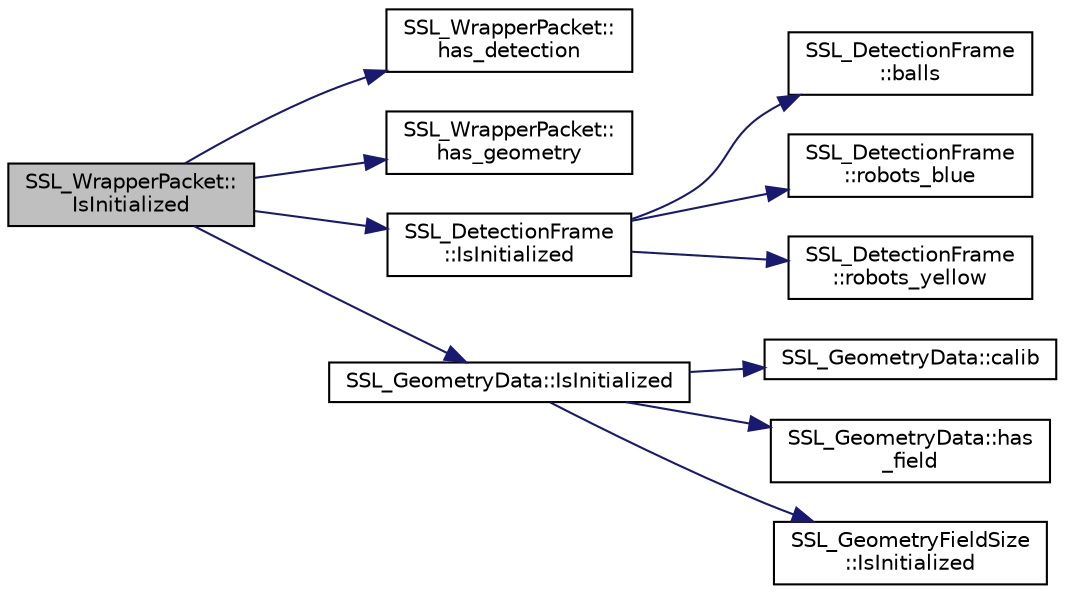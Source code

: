 digraph "SSL_WrapperPacket::IsInitialized"
{
 // INTERACTIVE_SVG=YES
  edge [fontname="Helvetica",fontsize="10",labelfontname="Helvetica",labelfontsize="10"];
  node [fontname="Helvetica",fontsize="10",shape=record];
  rankdir="LR";
  Node1 [label="SSL_WrapperPacket::\lIsInitialized",height=0.2,width=0.4,color="black", fillcolor="grey75", style="filled", fontcolor="black"];
  Node1 -> Node2 [color="midnightblue",fontsize="10",style="solid",fontname="Helvetica"];
  Node2 [label="SSL_WrapperPacket::\lhas_detection",height=0.2,width=0.4,color="black", fillcolor="white", style="filled",URL="$d3/ddc/class_s_s_l___wrapper_packet.html#ad95e2fcb3df9e634537f16bf4b04a7ac"];
  Node1 -> Node3 [color="midnightblue",fontsize="10",style="solid",fontname="Helvetica"];
  Node3 [label="SSL_WrapperPacket::\lhas_geometry",height=0.2,width=0.4,color="black", fillcolor="white", style="filled",URL="$d3/ddc/class_s_s_l___wrapper_packet.html#a2e7200a2acecac7c9ea2dfabaf82fb35"];
  Node1 -> Node4 [color="midnightblue",fontsize="10",style="solid",fontname="Helvetica"];
  Node4 [label="SSL_DetectionFrame\l::IsInitialized",height=0.2,width=0.4,color="black", fillcolor="white", style="filled",URL="$d3/dd1/class_s_s_l___detection_frame.html#a305f779fd94708ac621b7c2f248132cf"];
  Node4 -> Node5 [color="midnightblue",fontsize="10",style="solid",fontname="Helvetica"];
  Node5 [label="SSL_DetectionFrame\l::balls",height=0.2,width=0.4,color="black", fillcolor="white", style="filled",URL="$d3/dd1/class_s_s_l___detection_frame.html#a64917514ee31a1d1f8cd78017b38b45c"];
  Node4 -> Node6 [color="midnightblue",fontsize="10",style="solid",fontname="Helvetica"];
  Node6 [label="SSL_DetectionFrame\l::robots_blue",height=0.2,width=0.4,color="black", fillcolor="white", style="filled",URL="$d3/dd1/class_s_s_l___detection_frame.html#ab1a12bac14509f7608080c2ca1ea88e3"];
  Node4 -> Node7 [color="midnightblue",fontsize="10",style="solid",fontname="Helvetica"];
  Node7 [label="SSL_DetectionFrame\l::robots_yellow",height=0.2,width=0.4,color="black", fillcolor="white", style="filled",URL="$d3/dd1/class_s_s_l___detection_frame.html#aefe2329358694d76b5333693f39af6ec"];
  Node1 -> Node8 [color="midnightblue",fontsize="10",style="solid",fontname="Helvetica"];
  Node8 [label="SSL_GeometryData::IsInitialized",height=0.2,width=0.4,color="black", fillcolor="white", style="filled",URL="$d2/d01/class_s_s_l___geometry_data.html#a253a48225c3e3197f6f1ddaff1efda1d"];
  Node8 -> Node9 [color="midnightblue",fontsize="10",style="solid",fontname="Helvetica"];
  Node9 [label="SSL_GeometryData::calib",height=0.2,width=0.4,color="black", fillcolor="white", style="filled",URL="$d2/d01/class_s_s_l___geometry_data.html#a61aec9b4905591a734c702df1681841b"];
  Node8 -> Node10 [color="midnightblue",fontsize="10",style="solid",fontname="Helvetica"];
  Node10 [label="SSL_GeometryData::has\l_field",height=0.2,width=0.4,color="black", fillcolor="white", style="filled",URL="$d2/d01/class_s_s_l___geometry_data.html#a9a38020e97f2129cd0d63e5c2eb01ec5"];
  Node8 -> Node11 [color="midnightblue",fontsize="10",style="solid",fontname="Helvetica"];
  Node11 [label="SSL_GeometryFieldSize\l::IsInitialized",height=0.2,width=0.4,color="black", fillcolor="white", style="filled",URL="$d2/d30/class_s_s_l___geometry_field_size.html#abc221f3daa7da626ab0b5f77f3439d5b"];
}
